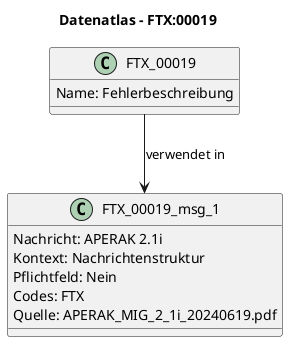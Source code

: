 @startuml
title Datenatlas – FTX:00019
class FTX_00019 {
  Name: Fehlerbeschreibung
}
class FTX_00019_msg_1 {
  Nachricht: APERAK 2.1i
  Kontext: Nachrichtenstruktur
  Pflichtfeld: Nein
  Codes: FTX
  Quelle: APERAK_MIG_2_1i_20240619.pdf
}
FTX_00019 --> FTX_00019_msg_1 : verwendet in
@enduml